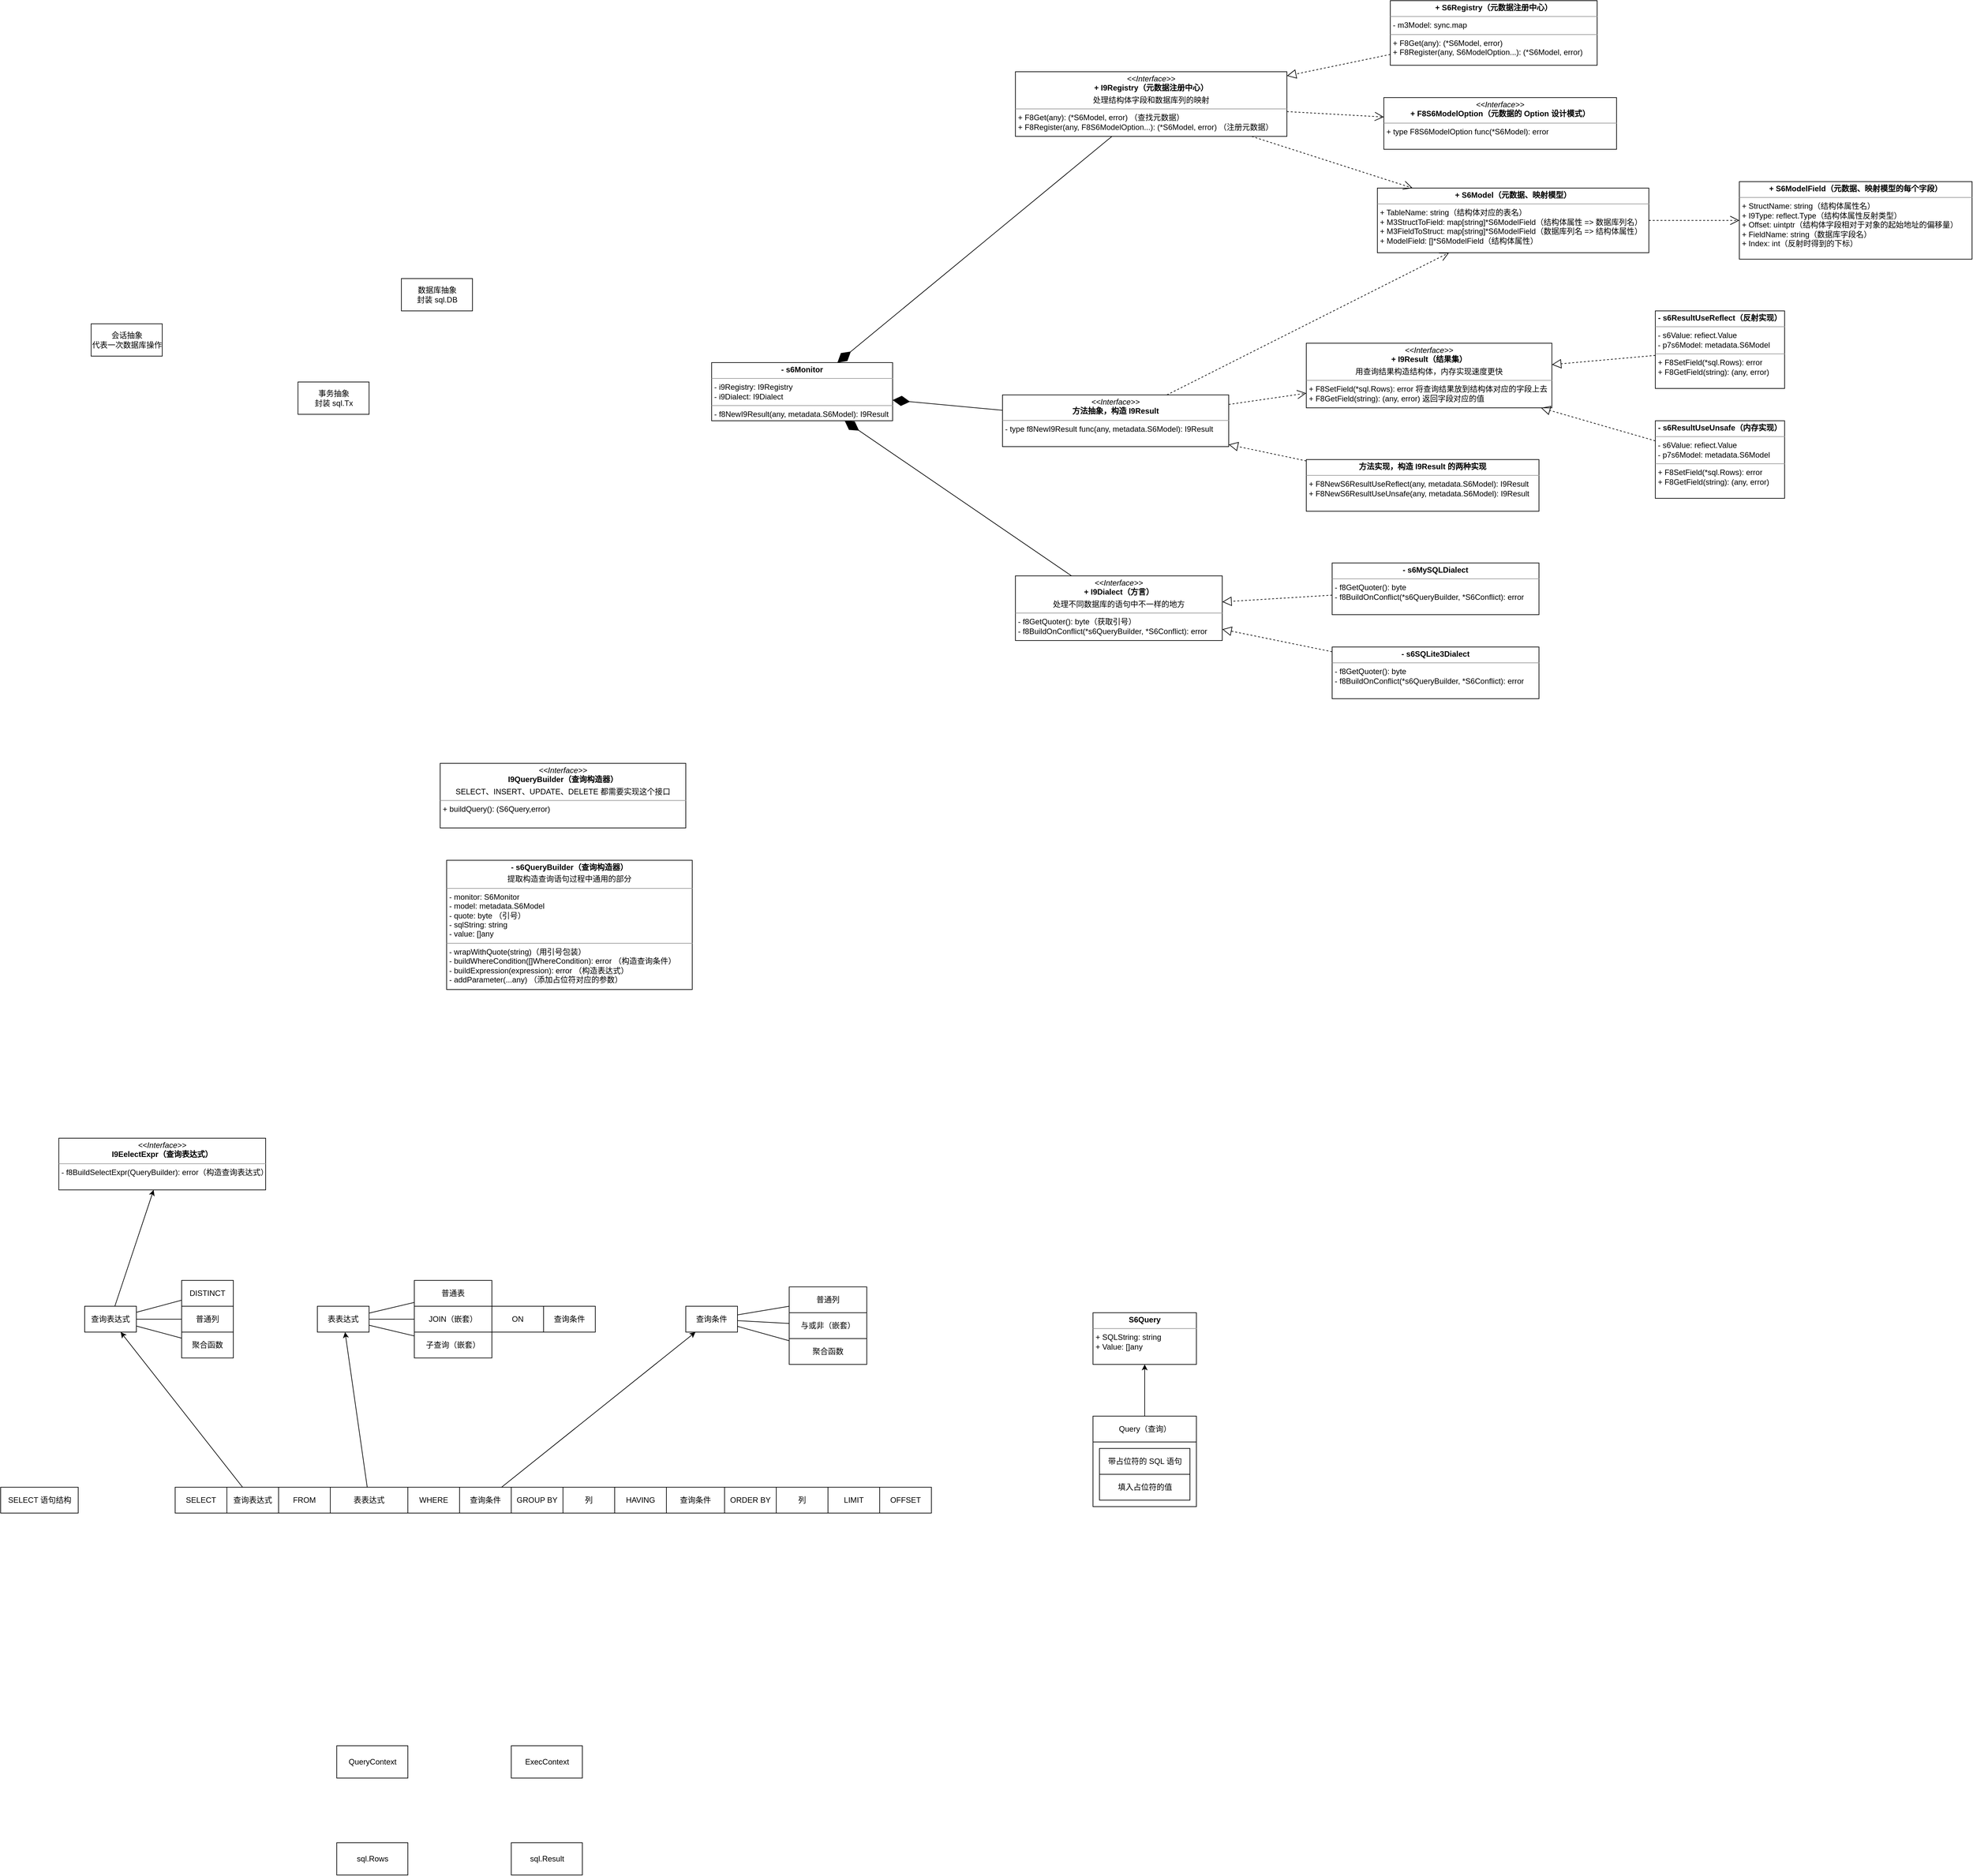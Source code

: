 <mxfile version="17.4.2" type="device"><diagram id="Xo7lj61OJIyVLhJ89xT-" name="第 1 页"><mxGraphModel dx="1760" dy="1054" grid="1" gridSize="10" guides="0" tooltips="1" connect="1" arrows="0" fold="1" page="1" pageScale="1" pageWidth="827" pageHeight="1169" math="0" shadow="0"><root><mxCell id="0"/><mxCell id="1" parent="0"/><mxCell id="BJEM58C0FzcwtlAc7w5n-39" value="" style="rounded=0;whiteSpace=wrap;html=1;fillColor=none;" vertex="1" parent="1"><mxGeometry x="1750" y="2280" width="160" height="100" as="geometry"/></mxCell><mxCell id="On__n6S4gFiU_9TgYRfx-4" value="&lt;span&gt;会话抽象&lt;/span&gt;&lt;br&gt;&lt;span&gt;代表一次数据库操作&lt;/span&gt;" style="html=1;" parent="1" vertex="1"><mxGeometry x="200" y="550" width="110" height="50" as="geometry"/></mxCell><mxCell id="On__n6S4gFiU_9TgYRfx-5" value="&lt;span&gt;事务抽象&lt;/span&gt;&lt;br&gt;&lt;span&gt;封装 sql.Tx&lt;/span&gt;" style="html=1;" parent="1" vertex="1"><mxGeometry x="520" y="640" width="110" height="50" as="geometry"/></mxCell><mxCell id="On__n6S4gFiU_9TgYRfx-6" value="&lt;span&gt;数据库抽象&lt;/span&gt;&lt;br&gt;&lt;span&gt;封装 sql.DB&lt;/span&gt;" style="html=1;" parent="1" vertex="1"><mxGeometry x="680" y="480" width="110" height="50" as="geometry"/></mxCell><mxCell id="On__n6S4gFiU_9TgYRfx-15" value="SELECT 语句结构" style="html=1;" parent="1" vertex="1"><mxGeometry x="60" y="2350" width="120" height="40" as="geometry"/></mxCell><mxCell id="On__n6S4gFiU_9TgYRfx-22" value="Query（查询）" style="html=1;" parent="1" vertex="1"><mxGeometry x="1750" y="2240" width="160" height="40" as="geometry"/></mxCell><mxCell id="On__n6S4gFiU_9TgYRfx-23" value="带占位符的 SQL 语句" style="html=1;" parent="1" vertex="1"><mxGeometry x="1760" y="2290" width="140" height="40" as="geometry"/></mxCell><mxCell id="On__n6S4gFiU_9TgYRfx-24" value="填入占位符的值" style="html=1;" parent="1" vertex="1"><mxGeometry x="1760" y="2330" width="140" height="40" as="geometry"/></mxCell><mxCell id="On__n6S4gFiU_9TgYRfx-26" value="QueryContext" style="html=1;" parent="1" vertex="1"><mxGeometry x="580" y="2750" width="110" height="50" as="geometry"/></mxCell><mxCell id="On__n6S4gFiU_9TgYRfx-27" value="ExecContext" style="html=1;" parent="1" vertex="1"><mxGeometry x="850" y="2750" width="110" height="50" as="geometry"/></mxCell><mxCell id="On__n6S4gFiU_9TgYRfx-28" value="sql.Rows" style="html=1;" parent="1" vertex="1"><mxGeometry x="580" y="2900" width="110" height="50" as="geometry"/></mxCell><mxCell id="On__n6S4gFiU_9TgYRfx-29" value="sql.Result" style="html=1;" parent="1" vertex="1"><mxGeometry x="850" y="2900" width="110" height="50" as="geometry"/></mxCell><mxCell id="BJEM58C0FzcwtlAc7w5n-1" value="SELECT" style="rounded=0;whiteSpace=wrap;html=1;" vertex="1" parent="1"><mxGeometry x="330" y="2350" width="80" height="40" as="geometry"/></mxCell><mxCell id="BJEM58C0FzcwtlAc7w5n-3" value="查询表达式" style="rounded=0;whiteSpace=wrap;html=1;" vertex="1" parent="1"><mxGeometry x="410" y="2350" width="80" height="40" as="geometry"/></mxCell><mxCell id="BJEM58C0FzcwtlAc7w5n-4" value="FROM" style="rounded=0;whiteSpace=wrap;html=1;" vertex="1" parent="1"><mxGeometry x="490" y="2350" width="80" height="40" as="geometry"/></mxCell><mxCell id="BJEM58C0FzcwtlAc7w5n-5" value="表表达式" style="rounded=0;whiteSpace=wrap;html=1;" vertex="1" parent="1"><mxGeometry x="570" y="2350" width="120" height="40" as="geometry"/></mxCell><mxCell id="BJEM58C0FzcwtlAc7w5n-6" value="WHERE" style="rounded=0;whiteSpace=wrap;html=1;" vertex="1" parent="1"><mxGeometry x="690" y="2350" width="80" height="40" as="geometry"/></mxCell><mxCell id="BJEM58C0FzcwtlAc7w5n-7" value="GROUP BY" style="rounded=0;whiteSpace=wrap;html=1;" vertex="1" parent="1"><mxGeometry x="850" y="2350" width="80" height="40" as="geometry"/></mxCell><mxCell id="BJEM58C0FzcwtlAc7w5n-8" value="HAVING" style="rounded=0;whiteSpace=wrap;html=1;" vertex="1" parent="1"><mxGeometry x="1010" y="2350" width="80" height="40" as="geometry"/></mxCell><mxCell id="BJEM58C0FzcwtlAc7w5n-9" value="ORDER BY" style="rounded=0;whiteSpace=wrap;html=1;" vertex="1" parent="1"><mxGeometry x="1180" y="2350" width="80" height="40" as="geometry"/></mxCell><mxCell id="BJEM58C0FzcwtlAc7w5n-10" value="LIMIT" style="rounded=0;whiteSpace=wrap;html=1;" vertex="1" parent="1"><mxGeometry x="1340" y="2350" width="80" height="40" as="geometry"/></mxCell><mxCell id="BJEM58C0FzcwtlAc7w5n-11" value="OFFSET" style="rounded=0;whiteSpace=wrap;html=1;" vertex="1" parent="1"><mxGeometry x="1420" y="2350" width="80" height="40" as="geometry"/></mxCell><mxCell id="BJEM58C0FzcwtlAc7w5n-12" value="查询条件" style="rounded=0;whiteSpace=wrap;html=1;" vertex="1" parent="1"><mxGeometry x="770" y="2350" width="80" height="40" as="geometry"/></mxCell><mxCell id="BJEM58C0FzcwtlAc7w5n-13" value="列" style="rounded=0;whiteSpace=wrap;html=1;" vertex="1" parent="1"><mxGeometry x="930" y="2350" width="80" height="40" as="geometry"/></mxCell><mxCell id="BJEM58C0FzcwtlAc7w5n-15" value="列" style="rounded=0;whiteSpace=wrap;html=1;" vertex="1" parent="1"><mxGeometry x="1260" y="2350" width="80" height="40" as="geometry"/></mxCell><mxCell id="BJEM58C0FzcwtlAc7w5n-28" value="&lt;p style=&quot;margin: 0px ; margin-top: 4px ; text-align: center&quot;&gt;&lt;i&gt;&amp;lt;&amp;lt;Interface&amp;gt;&amp;gt;&lt;/i&gt;&lt;br&gt;&lt;b&gt;I9EelectExpr（查询表达式）&lt;/b&gt;&lt;br&gt;&lt;/p&gt;&lt;hr size=&quot;1&quot;&gt;&lt;p style=&quot;margin: 0px ; margin-left: 4px&quot;&gt;- f8BuildSelectExpr(QueryBuilder): error（构造查询表达式）&lt;br&gt;&lt;/p&gt;" style="verticalAlign=top;align=left;overflow=fill;fontSize=12;fontFamily=Helvetica;html=1;" vertex="1" parent="1"><mxGeometry x="150" y="1810" width="320" height="80" as="geometry"/></mxCell><mxCell id="BJEM58C0FzcwtlAc7w5n-34" value="&lt;p style=&quot;margin: 0px ; margin-top: 4px ; text-align: center&quot;&gt;&lt;b&gt;S6Query&lt;/b&gt;&lt;/p&gt;&lt;hr size=&quot;1&quot;&gt;&lt;p style=&quot;margin: 0px ; margin-left: 4px&quot;&gt;+ SQLString: string&lt;/p&gt;&lt;p style=&quot;margin: 0px ; margin-left: 4px&quot;&gt;+ Value: []any&lt;/p&gt;" style="verticalAlign=top;align=left;overflow=fill;fontSize=12;fontFamily=Helvetica;html=1;" vertex="1" parent="1"><mxGeometry x="1750" y="2080" width="160" height="80" as="geometry"/></mxCell><mxCell id="BJEM58C0FzcwtlAc7w5n-44" value="查询条件" style="rounded=0;whiteSpace=wrap;html=1;" vertex="1" parent="1"><mxGeometry x="1090" y="2350" width="90" height="40" as="geometry"/></mxCell><mxCell id="BJEM58C0FzcwtlAc7w5n-48" style="edgeStyle=none;rounded=0;orthogonalLoop=1;jettySize=auto;html=1;" edge="1" parent="1" source="On__n6S4gFiU_9TgYRfx-22" target="BJEM58C0FzcwtlAc7w5n-34"><mxGeometry relative="1" as="geometry"/></mxCell><mxCell id="BJEM58C0FzcwtlAc7w5n-29" style="rounded=0;orthogonalLoop=1;jettySize=auto;html=1;" edge="1" parent="1" source="BJEM58C0FzcwtlAc7w5n-100" target="BJEM58C0FzcwtlAc7w5n-28"><mxGeometry relative="1" as="geometry"><mxPoint x="440" y="1470" as="sourcePoint"/></mxGeometry></mxCell><mxCell id="BJEM58C0FzcwtlAc7w5n-50" value="&lt;p style=&quot;margin: 0px ; margin-top: 4px ; text-align: center&quot;&gt;&lt;b&gt;- s6QueryBuilder（查询构造器）&lt;/b&gt;&lt;/p&gt;&lt;p style=&quot;margin: 0px ; margin-top: 4px ; text-align: center&quot;&gt;提取构造查询语句过程中通用的部分&lt;/p&gt;&lt;hr size=&quot;1&quot;&gt;&lt;p style=&quot;margin: 0px ; margin-left: 4px&quot;&gt;- monitor: S6Monitor&lt;/p&gt;&lt;p style=&quot;margin: 0px ; margin-left: 4px&quot;&gt;- model: metadata.S6Model&lt;/p&gt;&lt;p style=&quot;margin: 0px ; margin-left: 4px&quot;&gt;- quote: byte （引号）&lt;/p&gt;&lt;p style=&quot;margin: 0px ; margin-left: 4px&quot;&gt;- sqlString: string&lt;/p&gt;&lt;p style=&quot;margin: 0px ; margin-left: 4px&quot;&gt;- value: []any&lt;/p&gt;&lt;hr size=&quot;1&quot;&gt;&lt;p style=&quot;margin: 0px ; margin-left: 4px&quot;&gt;- wrapWithQuote(string)（用引号包装）&lt;/p&gt;&lt;p style=&quot;margin: 0px ; margin-left: 4px&quot;&gt;- buildWhereCondition([]WhereCondition): error （构造查询条件）&lt;/p&gt;&lt;p style=&quot;margin: 0px ; margin-left: 4px&quot;&gt;- buildExpression(expression): error （构造表达式）&lt;/p&gt;&lt;p style=&quot;margin: 0px ; margin-left: 4px&quot;&gt;- addParameter(...any) （添加占位符对应的参数）&lt;/p&gt;" style="verticalAlign=top;align=left;overflow=fill;fontSize=12;fontFamily=Helvetica;html=1;fillColor=default;" vertex="1" parent="1"><mxGeometry x="750" y="1380" width="380" height="200" as="geometry"/></mxCell><mxCell id="BJEM58C0FzcwtlAc7w5n-56" value="&lt;p style=&quot;margin: 0px ; margin-top: 4px ; text-align: center&quot;&gt;&lt;b&gt;- s6Monitor&lt;/b&gt;&lt;/p&gt;&lt;hr size=&quot;1&quot;&gt;&lt;p style=&quot;margin: 0px ; margin-left: 4px&quot;&gt;- i9Registry: I9Registry&lt;/p&gt;&lt;p style=&quot;margin: 0px ; margin-left: 4px&quot;&gt;- i9Dialect: I9Dialect&lt;/p&gt;&lt;hr size=&quot;1&quot;&gt;&lt;p style=&quot;margin: 0px ; margin-left: 4px&quot;&gt;- f8NewI9Result(any, metadata.S6Model): I9Result&lt;/p&gt;" style="verticalAlign=top;align=left;overflow=fill;fontSize=12;fontFamily=Helvetica;html=1;fillColor=default;" vertex="1" parent="1"><mxGeometry x="1160" y="610" width="280" height="90" as="geometry"/></mxCell><mxCell id="BJEM58C0FzcwtlAc7w5n-57" value="&lt;p style=&quot;margin: 0px ; margin-top: 4px ; text-align: center&quot;&gt;&lt;i&gt;&amp;lt;&amp;lt;Interface&amp;gt;&amp;gt;&lt;/i&gt;&lt;br&gt;&lt;b&gt;+ I9Result（结果集）&lt;/b&gt;&lt;/p&gt;&lt;p style=&quot;margin: 0px ; margin-top: 4px ; text-align: center&quot;&gt;用查询结果构造结构体，内存实现速度更快&lt;b&gt;&lt;br&gt;&lt;/b&gt;&lt;/p&gt;&lt;hr size=&quot;1&quot;&gt;&lt;p style=&quot;margin: 0px ; margin-left: 4px&quot;&gt;+ F8SetField(*sql.Rows): error 将查询结果放到结构体对应的字段上去&lt;br&gt;+ F8GetField(string): (any, error) 返回字段对应的值&lt;/p&gt;" style="verticalAlign=top;align=left;overflow=fill;fontSize=12;fontFamily=Helvetica;html=1;fillColor=default;" vertex="1" parent="1"><mxGeometry x="2080" y="580" width="380" height="100" as="geometry"/></mxCell><mxCell id="BJEM58C0FzcwtlAc7w5n-58" value="&lt;p style=&quot;margin: 0px ; margin-top: 4px ; text-align: center&quot;&gt;&lt;b&gt;- s6ResultUseReflect（反射实现）&lt;/b&gt;&lt;/p&gt;&lt;hr size=&quot;1&quot;&gt;&lt;p style=&quot;margin: 0px ; margin-left: 4px&quot;&gt;- s6Value: refiect.Value&lt;/p&gt;&lt;p style=&quot;margin: 0px ; margin-left: 4px&quot;&gt;- p7s6Model: metadata.S6Model&lt;/p&gt;&lt;hr size=&quot;1&quot;&gt;&lt;p style=&quot;margin: 0px ; margin-left: 4px&quot;&gt;+ F8SetField(*sql.Rows): error&lt;/p&gt;&lt;p style=&quot;margin: 0px ; margin-left: 4px&quot;&gt;+ F8GetField(string): (any, error)&lt;/p&gt;" style="verticalAlign=top;align=left;overflow=fill;fontSize=12;fontFamily=Helvetica;html=1;fillColor=default;" vertex="1" parent="1"><mxGeometry x="2620" y="530" width="200" height="120" as="geometry"/></mxCell><mxCell id="BJEM58C0FzcwtlAc7w5n-59" value="&lt;p style=&quot;margin: 0px ; margin-top: 4px ; text-align: center&quot;&gt;&lt;b&gt;- s6ResultUseUnsafe（内存实现）&lt;/b&gt;&lt;/p&gt;&lt;hr size=&quot;1&quot;&gt;&lt;p style=&quot;margin: 0px ; margin-left: 4px&quot;&gt;- s6Value: refiect.Value&lt;/p&gt;&lt;p style=&quot;margin: 0px ; margin-left: 4px&quot;&gt;- p7s6Model: metadata.S6Model&lt;/p&gt;&lt;hr size=&quot;1&quot;&gt;&lt;p style=&quot;margin: 0px ; margin-left: 4px&quot;&gt;+ F8SetField(*sql.Rows): error&lt;/p&gt;&lt;p style=&quot;margin: 0px ; margin-left: 4px&quot;&gt;+ F8GetField(string): (any, error)&lt;/p&gt;" style="verticalAlign=top;align=left;overflow=fill;fontSize=12;fontFamily=Helvetica;html=1;fillColor=default;" vertex="1" parent="1"><mxGeometry x="2620" y="700" width="200" height="120" as="geometry"/></mxCell><mxCell id="BJEM58C0FzcwtlAc7w5n-60" value="&lt;p style=&quot;margin: 0px ; margin-top: 4px ; text-align: center&quot;&gt;&lt;i&gt;&amp;lt;&amp;lt;Interface&amp;gt;&amp;gt;&lt;/i&gt;&lt;br&gt;&lt;b&gt;方法抽象，构造 I9Result&lt;/b&gt;&lt;/p&gt;&lt;hr size=&quot;1&quot;&gt;&lt;p style=&quot;margin: 0px ; margin-left: 4px&quot;&gt;- type f8NewI9Result func(any, metadata.S6Model): I9Result&lt;br&gt;&lt;/p&gt;" style="verticalAlign=top;align=left;overflow=fill;fontSize=12;fontFamily=Helvetica;html=1;fillColor=default;" vertex="1" parent="1"><mxGeometry x="1610" y="660" width="350" height="80" as="geometry"/></mxCell><mxCell id="BJEM58C0FzcwtlAc7w5n-61" value="&lt;p style=&quot;margin: 0px ; margin-top: 4px ; text-align: center&quot;&gt;&lt;b&gt;方法实现，构造 I9Result 的两种实现&lt;/b&gt;&lt;/p&gt;&lt;hr size=&quot;1&quot;&gt;&lt;p style=&quot;margin: 0px ; margin-left: 4px&quot;&gt;+ F8NewS6ResultUseReflect(any, metadata.S6Model): I9Result&lt;/p&gt;&lt;p style=&quot;margin: 0px ; margin-left: 4px&quot;&gt;+ F8N&lt;span&gt;ewS6ResultUseUnsafe(any, metadata.S6Model): I9Result&lt;/span&gt;&lt;/p&gt;" style="verticalAlign=top;align=left;overflow=fill;fontSize=12;fontFamily=Helvetica;html=1;fillColor=default;" vertex="1" parent="1"><mxGeometry x="2080" y="760" width="360" height="80" as="geometry"/></mxCell><mxCell id="BJEM58C0FzcwtlAc7w5n-62" value="" style="endArrow=block;dashed=1;endFill=0;endSize=12;html=1;rounded=0;" edge="1" parent="1" source="BJEM58C0FzcwtlAc7w5n-58" target="BJEM58C0FzcwtlAc7w5n-57"><mxGeometry width="160" relative="1" as="geometry"><mxPoint x="2380" y="710" as="sourcePoint"/><mxPoint x="2540" y="710" as="targetPoint"/></mxGeometry></mxCell><mxCell id="BJEM58C0FzcwtlAc7w5n-63" value="" style="endArrow=block;dashed=1;endFill=0;endSize=12;html=1;rounded=0;" edge="1" parent="1" source="BJEM58C0FzcwtlAc7w5n-59" target="BJEM58C0FzcwtlAc7w5n-57"><mxGeometry width="160" relative="1" as="geometry"><mxPoint x="2620" y="700" as="sourcePoint"/><mxPoint x="2470" y="775" as="targetPoint"/></mxGeometry></mxCell><mxCell id="BJEM58C0FzcwtlAc7w5n-64" value="" style="endArrow=block;dashed=1;endFill=0;endSize=12;html=1;rounded=0;" edge="1" parent="1" source="BJEM58C0FzcwtlAc7w5n-61" target="BJEM58C0FzcwtlAc7w5n-60"><mxGeometry width="160" relative="1" as="geometry"><mxPoint x="2137" y="853.04" as="sourcePoint"/><mxPoint x="1990" y="829.904" as="targetPoint"/></mxGeometry></mxCell><mxCell id="BJEM58C0FzcwtlAc7w5n-66" value="" style="endArrow=diamondThin;endFill=1;endSize=24;html=1;rounded=0;" edge="1" parent="1" source="BJEM58C0FzcwtlAc7w5n-60" target="BJEM58C0FzcwtlAc7w5n-56"><mxGeometry width="160" relative="1" as="geometry"><mxPoint x="1693.721" y="710" as="sourcePoint"/><mxPoint x="1414.651" y="590" as="targetPoint"/></mxGeometry></mxCell><mxCell id="BJEM58C0FzcwtlAc7w5n-67" value="&lt;p style=&quot;margin: 0px ; margin-top: 4px ; text-align: center&quot;&gt;&lt;i&gt;&amp;lt;&amp;lt;Interface&amp;gt;&amp;gt;&lt;/i&gt;&lt;br&gt;&lt;b&gt;I9QueryBuilder（查询构造器）&lt;/b&gt;&lt;/p&gt;&lt;p style=&quot;margin: 0px ; margin-top: 4px ; text-align: center&quot;&gt;SELECT、INSERT、UPDATE、DELETE 都需要实现这个接口&lt;/p&gt;&lt;hr size=&quot;1&quot;&gt;&lt;p style=&quot;margin: 0px ; margin-left: 4px&quot;&gt;+ buildQuery(): (S6Query,error)&lt;br&gt;&lt;/p&gt;" style="verticalAlign=top;align=left;overflow=fill;fontSize=12;fontFamily=Helvetica;html=1;fillColor=default;" vertex="1" parent="1"><mxGeometry x="740" y="1230" width="380" height="100" as="geometry"/></mxCell><mxCell id="BJEM58C0FzcwtlAc7w5n-68" value="&lt;p style=&quot;margin: 0px ; margin-top: 4px ; text-align: center&quot;&gt;&lt;i&gt;&amp;lt;&amp;lt;Interface&amp;gt;&amp;gt;&lt;/i&gt;&lt;br&gt;&lt;b&gt;+ I9Registry（元数据注册中心）&lt;/b&gt;&lt;/p&gt;&lt;p style=&quot;margin: 0px ; margin-top: 4px ; text-align: center&quot;&gt;处理结构体字段和数据库列的映射&lt;b&gt;&lt;br&gt;&lt;/b&gt;&lt;/p&gt;&lt;hr size=&quot;1&quot;&gt;&lt;p style=&quot;margin: 0px ; margin-left: 4px&quot;&gt;+ F8Get(any): (*S6Model, error) （查找元数据）&lt;br&gt;+ F8Register(any, F8S6ModelOption...): (*S6Model, error) （注册元数据）&lt;/p&gt;" style="verticalAlign=top;align=left;overflow=fill;fontSize=12;fontFamily=Helvetica;html=1;fillColor=default;" vertex="1" parent="1"><mxGeometry x="1630" y="160" width="420" height="100" as="geometry"/></mxCell><mxCell id="BJEM58C0FzcwtlAc7w5n-69" value="&lt;p style=&quot;margin: 0px ; margin-top: 4px ; text-align: center&quot;&gt;&lt;b&gt;+ S6Registry（元数据注册中心）&lt;/b&gt;&lt;/p&gt;&lt;hr size=&quot;1&quot;&gt;&lt;p style=&quot;margin: 0px ; margin-left: 4px&quot;&gt;- m3Model: sync.map&lt;/p&gt;&lt;hr size=&quot;1&quot;&gt;&lt;p style=&quot;margin: 0px ; margin-left: 4px&quot;&gt;+ F8Get(any): (*S6Model, error)&lt;/p&gt;&lt;p style=&quot;margin: 0px ; margin-left: 4px&quot;&gt;+ F8Register(any, S6ModelOption...): (*S6Model, error)&lt;br&gt;&lt;/p&gt;" style="verticalAlign=top;align=left;overflow=fill;fontSize=12;fontFamily=Helvetica;html=1;fillColor=default;" vertex="1" parent="1"><mxGeometry x="2210" y="50" width="320" height="100" as="geometry"/></mxCell><mxCell id="BJEM58C0FzcwtlAc7w5n-70" value="" style="endArrow=block;dashed=1;endFill=0;endSize=12;html=1;rounded=0;" edge="1" parent="1" source="BJEM58C0FzcwtlAc7w5n-69" target="BJEM58C0FzcwtlAc7w5n-68"><mxGeometry width="160" relative="1" as="geometry"><mxPoint x="2060" y="520" as="sourcePoint"/><mxPoint x="1885" y="570" as="targetPoint"/></mxGeometry></mxCell><mxCell id="BJEM58C0FzcwtlAc7w5n-71" value="&lt;p style=&quot;margin: 0px ; margin-top: 4px ; text-align: center&quot;&gt;&lt;i&gt;&amp;lt;&amp;lt;Interface&amp;gt;&amp;gt;&lt;/i&gt;&lt;br&gt;&lt;b&gt;+ F8S6ModelOption（元数据的 Option 设计模式）&lt;/b&gt;&lt;/p&gt;&lt;hr size=&quot;1&quot;&gt;&lt;p style=&quot;margin: 0px ; margin-left: 4px&quot;&gt;+ type F8S6ModelOption func(*S6Model): error&lt;br&gt;&lt;/p&gt;" style="verticalAlign=top;align=left;overflow=fill;fontSize=12;fontFamily=Helvetica;html=1;fillColor=default;" vertex="1" parent="1"><mxGeometry x="2200" y="200" width="360" height="80" as="geometry"/></mxCell><mxCell id="BJEM58C0FzcwtlAc7w5n-77" value="&lt;p style=&quot;margin: 0px ; margin-top: 4px ; text-align: center&quot;&gt;&lt;b&gt;+ S6Model（元数据、映射模型）&lt;/b&gt;&lt;/p&gt;&lt;hr size=&quot;1&quot;&gt;&lt;p style=&quot;margin: 0px 0px 0px 4px&quot;&gt;+ TableName: string（结构体对应的表名）&lt;/p&gt;&lt;p style=&quot;margin: 0px 0px 0px 4px&quot;&gt;+ M3StructToField: map[string]*S6ModelField（结构体属性 =&amp;gt; 数据库列名）&lt;/p&gt;&lt;p style=&quot;margin: 0px 0px 0px 4px&quot;&gt;+ M3FieldToStruct: map[string]*S6ModelField（数据库列名 =&amp;gt; 结构体属性）&lt;/p&gt;&lt;p style=&quot;margin: 0px 0px 0px 4px&quot;&gt;+ ModelField: []*S6ModelField（结构体属性）&lt;/p&gt;" style="verticalAlign=top;align=left;overflow=fill;fontSize=12;fontFamily=Helvetica;html=1;fillColor=default;" vertex="1" parent="1"><mxGeometry x="2190" y="340" width="420" height="100" as="geometry"/></mxCell><mxCell id="BJEM58C0FzcwtlAc7w5n-78" value="&lt;p style=&quot;margin: 0px ; margin-top: 4px ; text-align: center&quot;&gt;&lt;b&gt;+ S6ModelField（元数据、映射模型的每个字段）&lt;/b&gt;&lt;/p&gt;&lt;hr size=&quot;1&quot;&gt;&lt;p style=&quot;margin: 0px 0px 0px 4px&quot;&gt;+ StructName: string（结构体属性名）&lt;/p&gt;&lt;p style=&quot;margin: 0px 0px 0px 4px&quot;&gt;+ I9Type: reflect.Type（结构体属性反射类型）&lt;/p&gt;&lt;p style=&quot;margin: 0px 0px 0px 4px&quot;&gt;+ Offset: uintptr（结构体字段相对于对象的起始地址的偏移量）&lt;/p&gt;&lt;p style=&quot;margin: 0px 0px 0px 4px&quot;&gt;+ FieldName: string（数据库字段名）&lt;/p&gt;&lt;p style=&quot;margin: 0px 0px 0px 4px&quot;&gt;+ Index: int（反射时得到的下标）&lt;/p&gt;" style="verticalAlign=top;align=left;overflow=fill;fontSize=12;fontFamily=Helvetica;html=1;fillColor=default;" vertex="1" parent="1"><mxGeometry x="2750" y="330" width="360" height="120" as="geometry"/></mxCell><mxCell id="BJEM58C0FzcwtlAc7w5n-80" value="" style="endArrow=diamondThin;endFill=1;endSize=24;html=1;rounded=0;" edge="1" parent="1" source="BJEM58C0FzcwtlAc7w5n-68" target="BJEM58C0FzcwtlAc7w5n-56"><mxGeometry width="160" relative="1" as="geometry"><mxPoint x="1620.0" y="624.7" as="sourcePoint"/><mxPoint x="1450.0" y="646.8" as="targetPoint"/></mxGeometry></mxCell><mxCell id="BJEM58C0FzcwtlAc7w5n-84" value="" style="endArrow=open;endSize=12;dashed=1;html=1;rounded=0;" edge="1" parent="1" source="BJEM58C0FzcwtlAc7w5n-68" target="BJEM58C0FzcwtlAc7w5n-77"><mxGeometry width="160" relative="1" as="geometry"><mxPoint x="1940" y="450" as="sourcePoint"/><mxPoint x="2140" y="390" as="targetPoint"/></mxGeometry></mxCell><mxCell id="BJEM58C0FzcwtlAc7w5n-85" value="" style="endArrow=open;endSize=12;dashed=1;html=1;rounded=0;" edge="1" parent="1" source="BJEM58C0FzcwtlAc7w5n-77" target="BJEM58C0FzcwtlAc7w5n-78"><mxGeometry width="160" relative="1" as="geometry"><mxPoint x="1941.667" y="260.0" as="sourcePoint"/><mxPoint x="2170" y="340.588" as="targetPoint"/></mxGeometry></mxCell><mxCell id="BJEM58C0FzcwtlAc7w5n-86" value="" style="endArrow=open;endSize=12;dashed=1;html=1;rounded=0;" edge="1" parent="1" source="BJEM58C0FzcwtlAc7w5n-68" target="BJEM58C0FzcwtlAc7w5n-71"><mxGeometry width="160" relative="1" as="geometry"><mxPoint x="1991.667" y="270.0" as="sourcePoint"/><mxPoint x="2200" y="290" as="targetPoint"/></mxGeometry></mxCell><mxCell id="BJEM58C0FzcwtlAc7w5n-87" value="&lt;p style=&quot;margin: 0px ; margin-top: 4px ; text-align: center&quot;&gt;&lt;i&gt;&amp;lt;&amp;lt;Interface&amp;gt;&amp;gt;&lt;/i&gt;&lt;br&gt;&lt;b&gt;+ I9Dialect（方言）&lt;/b&gt;&lt;/p&gt;&lt;p style=&quot;margin: 0px ; margin-top: 4px ; text-align: center&quot;&gt;处理不同数据库的语句中不一样的地方&lt;b&gt;&lt;br&gt;&lt;/b&gt;&lt;/p&gt;&lt;hr size=&quot;1&quot;&gt;&lt;p style=&quot;margin: 0px ; margin-left: 4px&quot;&gt;- f8GetQuoter(): byte（获取引号）&lt;br&gt;- f8BuildOnConflict(*s6QueryBuilder, *S6Conflict): error&lt;/p&gt;" style="verticalAlign=top;align=left;overflow=fill;fontSize=12;fontFamily=Helvetica;html=1;fillColor=default;" vertex="1" parent="1"><mxGeometry x="1630" y="940" width="320" height="100" as="geometry"/></mxCell><mxCell id="BJEM58C0FzcwtlAc7w5n-88" value="" style="endArrow=open;endSize=12;dashed=1;html=1;rounded=0;" edge="1" parent="1" source="BJEM58C0FzcwtlAc7w5n-60" target="BJEM58C0FzcwtlAc7w5n-77"><mxGeometry width="160" relative="1" as="geometry"><mxPoint x="1986.111" y="270" as="sourcePoint"/><mxPoint x="2203.889" y="350" as="targetPoint"/></mxGeometry></mxCell><mxCell id="BJEM58C0FzcwtlAc7w5n-89" value="" style="endArrow=diamondThin;endFill=1;endSize=24;html=1;rounded=0;" edge="1" parent="1" source="BJEM58C0FzcwtlAc7w5n-87" target="BJEM58C0FzcwtlAc7w5n-56"><mxGeometry width="160" relative="1" as="geometry"><mxPoint x="1794.804" y="880" as="sourcePoint"/><mxPoint x="1411.471" y="710" as="targetPoint"/></mxGeometry></mxCell><mxCell id="BJEM58C0FzcwtlAc7w5n-90" value="" style="endArrow=open;endSize=12;dashed=1;html=1;rounded=0;" edge="1" parent="1" source="BJEM58C0FzcwtlAc7w5n-60" target="BJEM58C0FzcwtlAc7w5n-57"><mxGeometry width="160" relative="1" as="geometry"><mxPoint x="1820" y="800" as="sourcePoint"/><mxPoint x="2196.25" y="370" as="targetPoint"/></mxGeometry></mxCell><mxCell id="BJEM58C0FzcwtlAc7w5n-91" value="&lt;p style=&quot;margin: 0px ; margin-top: 4px ; text-align: center&quot;&gt;&lt;b&gt;-&amp;nbsp;&lt;/b&gt;&lt;b&gt;s6MySQLDialect&lt;/b&gt;&lt;/p&gt;&lt;hr size=&quot;1&quot;&gt;&lt;p style=&quot;margin: 0px ; margin-left: 4px&quot;&gt;- f8GetQuoter(): byte&lt;br&gt;- f8BuildOnConflict(*s6QueryBuilder, *S6Conflict): error&lt;br&gt;&lt;/p&gt;" style="verticalAlign=top;align=left;overflow=fill;fontSize=12;fontFamily=Helvetica;html=1;fillColor=default;" vertex="1" parent="1"><mxGeometry x="2120" y="920" width="320" height="80" as="geometry"/></mxCell><mxCell id="BJEM58C0FzcwtlAc7w5n-92" value="" style="endArrow=block;dashed=1;endFill=0;endSize=12;html=1;rounded=0;" edge="1" parent="1" source="BJEM58C0FzcwtlAc7w5n-91" target="BJEM58C0FzcwtlAc7w5n-87"><mxGeometry width="160" relative="1" as="geometry"><mxPoint x="2070" y="659.032" as="sourcePoint"/><mxPoint x="1960" y="640.108" as="targetPoint"/></mxGeometry></mxCell><mxCell id="BJEM58C0FzcwtlAc7w5n-93" value="&lt;p style=&quot;margin: 0px ; margin-top: 4px ; text-align: center&quot;&gt;&lt;b&gt;-&amp;nbsp;&lt;/b&gt;&lt;b&gt;s6SQLite3Dialect&lt;/b&gt;&lt;/p&gt;&lt;hr size=&quot;1&quot;&gt;&lt;p style=&quot;margin: 0px ; margin-left: 4px&quot;&gt;- f8GetQuoter(): byte&lt;br&gt;- f8BuildOnConflict(*s6QueryBuilder, *S6Conflict): error&lt;br&gt;&lt;/p&gt;" style="verticalAlign=top;align=left;overflow=fill;fontSize=12;fontFamily=Helvetica;html=1;fillColor=default;" vertex="1" parent="1"><mxGeometry x="2120" y="1050" width="320" height="80" as="geometry"/></mxCell><mxCell id="BJEM58C0FzcwtlAc7w5n-94" value="" style="endArrow=block;dashed=1;endFill=0;endSize=12;html=1;rounded=0;" edge="1" parent="1" source="BJEM58C0FzcwtlAc7w5n-93" target="BJEM58C0FzcwtlAc7w5n-87"><mxGeometry width="160" relative="1" as="geometry"><mxPoint x="2210" y="926.491" as="sourcePoint"/><mxPoint x="1960" y="983.509" as="targetPoint"/></mxGeometry></mxCell><mxCell id="BJEM58C0FzcwtlAc7w5n-96" value="ON" style="rounded=0;whiteSpace=wrap;html=1;" vertex="1" parent="1"><mxGeometry x="820" y="2070" width="80" height="40" as="geometry"/></mxCell><mxCell id="BJEM58C0FzcwtlAc7w5n-97" value="查询条件" style="rounded=0;whiteSpace=wrap;html=1;" vertex="1" parent="1"><mxGeometry x="900" y="2070" width="80" height="40" as="geometry"/></mxCell><mxCell id="BJEM58C0FzcwtlAc7w5n-99" value="DISTINCT" style="rounded=0;whiteSpace=wrap;html=1;" vertex="1" parent="1"><mxGeometry x="340" y="2030" width="80" height="40" as="geometry"/></mxCell><mxCell id="BJEM58C0FzcwtlAc7w5n-100" value="查询表达式" style="rounded=0;whiteSpace=wrap;html=1;" vertex="1" parent="1"><mxGeometry x="190" y="2070" width="80" height="40" as="geometry"/></mxCell><mxCell id="BJEM58C0FzcwtlAc7w5n-101" value="普通列" style="rounded=0;whiteSpace=wrap;html=1;" vertex="1" parent="1"><mxGeometry x="340" y="2070" width="80" height="40" as="geometry"/></mxCell><mxCell id="BJEM58C0FzcwtlAc7w5n-102" value="聚合函数" style="rounded=0;whiteSpace=wrap;html=1;" vertex="1" parent="1"><mxGeometry x="340" y="2110" width="80" height="40" as="geometry"/></mxCell><mxCell id="BJEM58C0FzcwtlAc7w5n-104" value="表表达式" style="rounded=0;whiteSpace=wrap;html=1;" vertex="1" parent="1"><mxGeometry x="550" y="2070" width="80" height="40" as="geometry"/></mxCell><mxCell id="BJEM58C0FzcwtlAc7w5n-105" value="普通表" style="rounded=0;whiteSpace=wrap;html=1;" vertex="1" parent="1"><mxGeometry x="700" y="2030" width="120" height="40" as="geometry"/></mxCell><mxCell id="BJEM58C0FzcwtlAc7w5n-106" value="JOIN（嵌套）" style="rounded=0;whiteSpace=wrap;html=1;" vertex="1" parent="1"><mxGeometry x="700" y="2070" width="120" height="40" as="geometry"/></mxCell><mxCell id="BJEM58C0FzcwtlAc7w5n-107" value="子查询（嵌套）" style="rounded=0;whiteSpace=wrap;html=1;" vertex="1" parent="1"><mxGeometry x="700" y="2110" width="120" height="40" as="geometry"/></mxCell><mxCell id="BJEM58C0FzcwtlAc7w5n-109" value="查询条件" style="rounded=0;whiteSpace=wrap;html=1;" vertex="1" parent="1"><mxGeometry x="1120" y="2070" width="80" height="40" as="geometry"/></mxCell><mxCell id="BJEM58C0FzcwtlAc7w5n-112" value="与或非（嵌套）" style="rounded=0;whiteSpace=wrap;html=1;" vertex="1" parent="1"><mxGeometry x="1280" y="2080" width="120" height="40" as="geometry"/></mxCell><mxCell id="BJEM58C0FzcwtlAc7w5n-116" style="rounded=0;orthogonalLoop=1;jettySize=auto;html=1;" edge="1" parent="1" source="BJEM58C0FzcwtlAc7w5n-3" target="BJEM58C0FzcwtlAc7w5n-100"><mxGeometry relative="1" as="geometry"><mxPoint x="473.81" y="2070" as="sourcePoint"/><mxPoint x="352.381" y="1920" as="targetPoint"/></mxGeometry></mxCell><mxCell id="BJEM58C0FzcwtlAc7w5n-117" style="rounded=0;orthogonalLoop=1;jettySize=auto;html=1;" edge="1" parent="1" source="BJEM58C0FzcwtlAc7w5n-5" target="BJEM58C0FzcwtlAc7w5n-104"><mxGeometry relative="1" as="geometry"><mxPoint x="462.069" y="2360" as="sourcePoint"/><mxPoint x="487.931" y="2110" as="targetPoint"/></mxGeometry></mxCell><mxCell id="BJEM58C0FzcwtlAc7w5n-118" style="rounded=0;orthogonalLoop=1;jettySize=auto;html=1;" edge="1" parent="1" source="BJEM58C0FzcwtlAc7w5n-12" target="BJEM58C0FzcwtlAc7w5n-109"><mxGeometry relative="1" as="geometry"><mxPoint x="653.103" y="2360" as="sourcePoint"/><mxPoint x="816.897" y="2110" as="targetPoint"/></mxGeometry></mxCell><mxCell id="BJEM58C0FzcwtlAc7w5n-120" value="普通列" style="rounded=0;whiteSpace=wrap;html=1;" vertex="1" parent="1"><mxGeometry x="1280" y="2040" width="120" height="40" as="geometry"/></mxCell><mxCell id="BJEM58C0FzcwtlAc7w5n-121" value="聚合函数" style="rounded=0;whiteSpace=wrap;html=1;" vertex="1" parent="1"><mxGeometry x="1280" y="2120" width="120" height="40" as="geometry"/></mxCell><mxCell id="BJEM58C0FzcwtlAc7w5n-122" style="rounded=0;orthogonalLoop=1;jettySize=auto;html=1;endArrow=none;endFill=0;" edge="1" parent="1" source="BJEM58C0FzcwtlAc7w5n-104" target="BJEM58C0FzcwtlAc7w5n-105"><mxGeometry relative="1" as="geometry"><mxPoint x="600" y="2360" as="sourcePoint"/><mxPoint x="600" y="2120" as="targetPoint"/></mxGeometry></mxCell><mxCell id="BJEM58C0FzcwtlAc7w5n-123" style="rounded=0;orthogonalLoop=1;jettySize=auto;html=1;endArrow=none;endFill=0;" edge="1" parent="1" source="BJEM58C0FzcwtlAc7w5n-104" target="BJEM58C0FzcwtlAc7w5n-106"><mxGeometry relative="1" as="geometry"><mxPoint x="640" y="2085.882" as="sourcePoint"/><mxPoint x="713.333" y="2060" as="targetPoint"/></mxGeometry></mxCell><mxCell id="BJEM58C0FzcwtlAc7w5n-124" style="rounded=0;orthogonalLoop=1;jettySize=auto;html=1;endArrow=none;endFill=0;" edge="1" parent="1" source="BJEM58C0FzcwtlAc7w5n-104" target="BJEM58C0FzcwtlAc7w5n-107"><mxGeometry relative="1" as="geometry"><mxPoint x="640" y="2095.294" as="sourcePoint"/><mxPoint x="710" y="2087.059" as="targetPoint"/></mxGeometry></mxCell><mxCell id="BJEM58C0FzcwtlAc7w5n-125" style="rounded=0;orthogonalLoop=1;jettySize=auto;html=1;endArrow=none;endFill=0;" edge="1" parent="1" source="BJEM58C0FzcwtlAc7w5n-100" target="BJEM58C0FzcwtlAc7w5n-99"><mxGeometry relative="1" as="geometry"><mxPoint x="620" y="2104.706" as="sourcePoint"/><mxPoint x="690" y="2112.941" as="targetPoint"/></mxGeometry></mxCell><mxCell id="BJEM58C0FzcwtlAc7w5n-126" style="rounded=0;orthogonalLoop=1;jettySize=auto;html=1;endArrow=none;endFill=0;" edge="1" parent="1" source="BJEM58C0FzcwtlAc7w5n-100" target="BJEM58C0FzcwtlAc7w5n-101"><mxGeometry relative="1" as="geometry"><mxPoint x="280" y="2091.429" as="sourcePoint"/><mxPoint x="340" y="2078.571" as="targetPoint"/></mxGeometry></mxCell><mxCell id="BJEM58C0FzcwtlAc7w5n-127" style="rounded=0;orthogonalLoop=1;jettySize=auto;html=1;endArrow=none;endFill=0;" edge="1" parent="1" source="BJEM58C0FzcwtlAc7w5n-100" target="BJEM58C0FzcwtlAc7w5n-102"><mxGeometry relative="1" as="geometry"><mxPoint x="280" y="2102.857" as="sourcePoint"/><mxPoint x="340" y="2107.143" as="targetPoint"/></mxGeometry></mxCell><mxCell id="BJEM58C0FzcwtlAc7w5n-128" style="rounded=0;orthogonalLoop=1;jettySize=auto;html=1;endArrow=none;endFill=0;" edge="1" parent="1" source="BJEM58C0FzcwtlAc7w5n-109" target="BJEM58C0FzcwtlAc7w5n-120"><mxGeometry relative="1" as="geometry"><mxPoint x="370" y="2104.286" as="sourcePoint"/><mxPoint x="430" y="2125.714" as="targetPoint"/></mxGeometry></mxCell><mxCell id="BJEM58C0FzcwtlAc7w5n-129" style="rounded=0;orthogonalLoop=1;jettySize=auto;html=1;endArrow=none;endFill=0;" edge="1" parent="1" source="BJEM58C0FzcwtlAc7w5n-109" target="BJEM58C0FzcwtlAc7w5n-112"><mxGeometry relative="1" as="geometry"><mxPoint x="1210" y="2095.294" as="sourcePoint"/><mxPoint x="1280" y="2087.059" as="targetPoint"/></mxGeometry></mxCell><mxCell id="BJEM58C0FzcwtlAc7w5n-130" style="rounded=0;orthogonalLoop=1;jettySize=auto;html=1;endArrow=none;endFill=0;" edge="1" parent="1" source="BJEM58C0FzcwtlAc7w5n-109" target="BJEM58C0FzcwtlAc7w5n-121"><mxGeometry relative="1" as="geometry"><mxPoint x="1210" y="2104.706" as="sourcePoint"/><mxPoint x="1280" y="2112.941" as="targetPoint"/></mxGeometry></mxCell></root></mxGraphModel></diagram></mxfile>